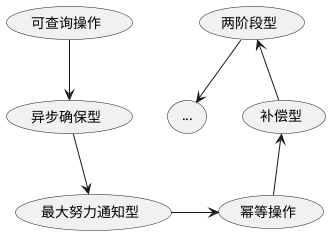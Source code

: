 @startuml
(可查询操作) as 1
(异步确保型) as 2
(最大努力通知型) as 3
(幂等操作) as 4
(补偿型) as 5
(两阶段型) as 6
(...) as 7
1-->2
2-->3
3-right->4
4-up->5
5-up->6
6-->7
@enduml